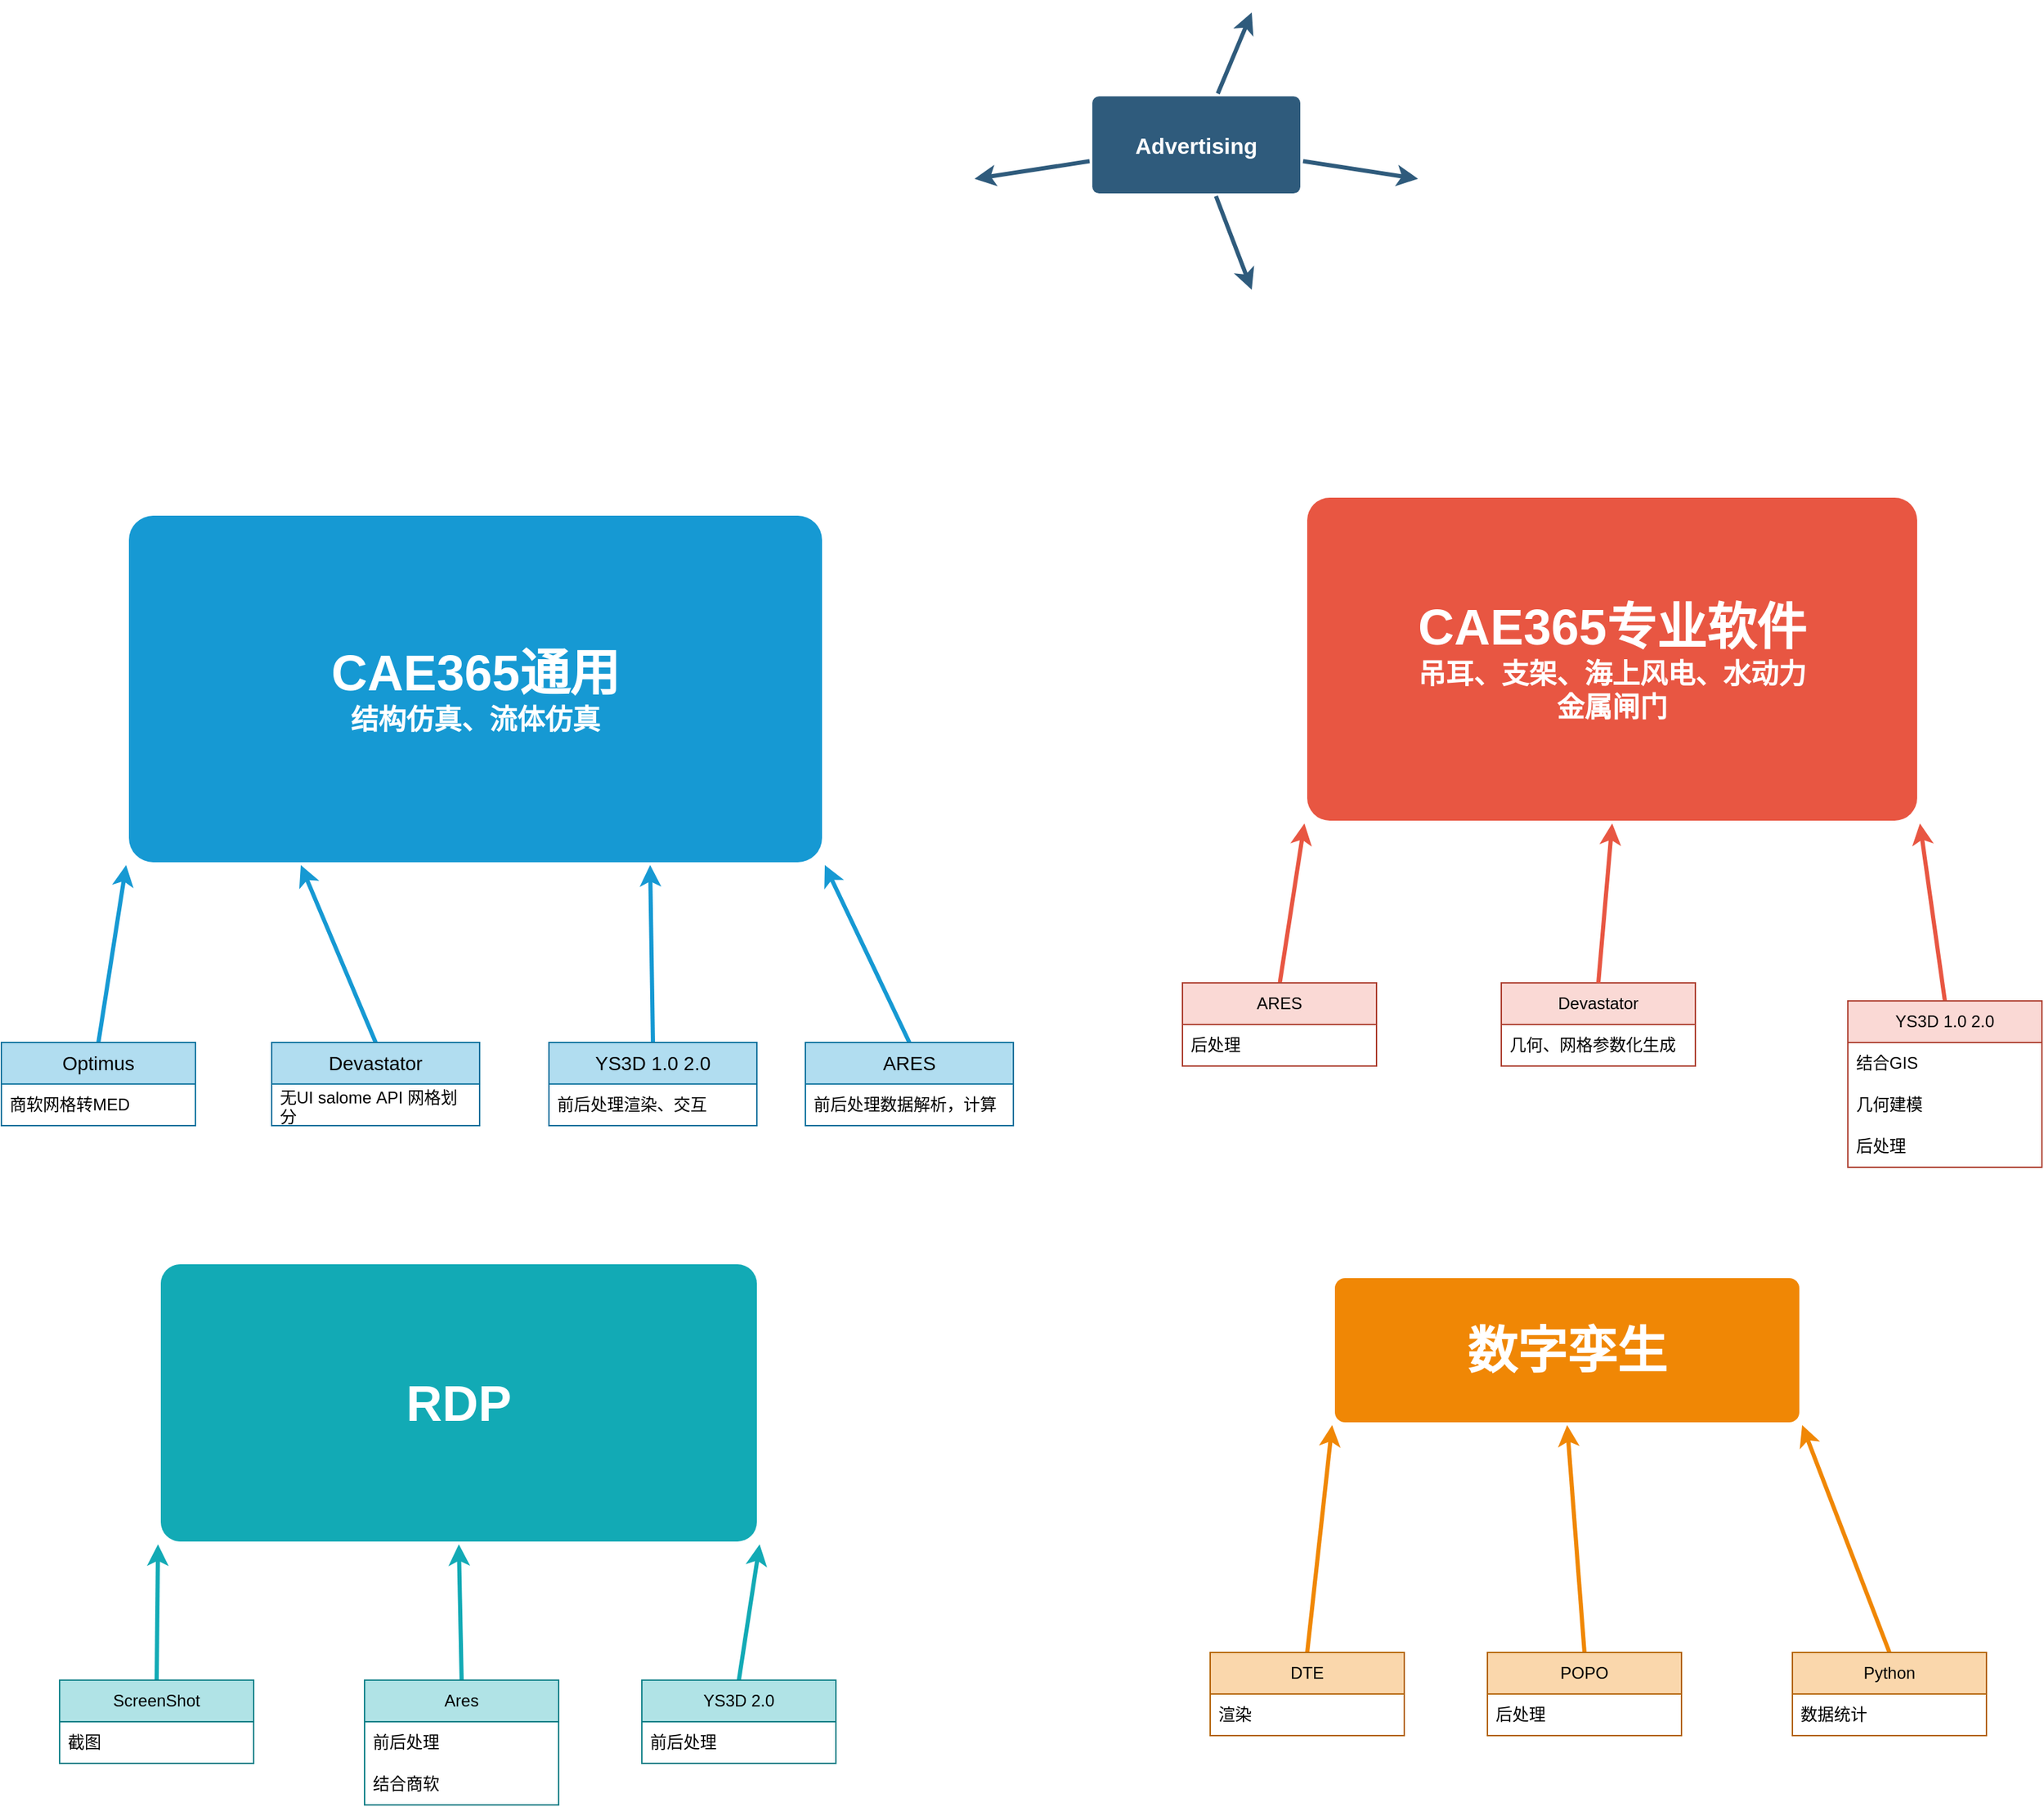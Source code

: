 <mxfile version="27.0.6">
  <diagram id="6a731a19-8d31-9384-78a2-239565b7b9f0" name="Page-1">
    <mxGraphModel dx="2541" dy="1160" grid="1" gridSize="10" guides="1" tooltips="1" connect="1" arrows="1" fold="1" page="1" pageScale="1" pageWidth="1169" pageHeight="827" background="none" math="0" shadow="0">
      <root>
        <mxCell id="0" />
        <mxCell id="1" parent="0" />
        <mxCell id="1745" value="" style="edgeStyle=none;rounded=0;jumpStyle=none;html=1;shadow=0;labelBackgroundColor=none;startArrow=none;startFill=0;endArrow=classic;endFill=1;jettySize=auto;orthogonalLoop=1;strokeColor=#2F5B7C;strokeWidth=3;fontFamily=Helvetica;fontSize=16;fontColor=#23445D;spacing=5;" parent="1" source="1749" edge="1">
          <mxGeometry relative="1" as="geometry">
            <mxPoint x="720" y="267" as="targetPoint" />
          </mxGeometry>
        </mxCell>
        <mxCell id="1746" value="" style="edgeStyle=none;rounded=0;jumpStyle=none;html=1;shadow=0;labelBackgroundColor=none;startArrow=none;startFill=0;endArrow=classic;endFill=1;jettySize=auto;orthogonalLoop=1;strokeColor=#2F5B7C;strokeWidth=3;fontFamily=Helvetica;fontSize=16;fontColor=#23445D;spacing=5;" parent="1" source="1749" edge="1">
          <mxGeometry relative="1" as="geometry">
            <mxPoint x="840" y="387" as="targetPoint" />
          </mxGeometry>
        </mxCell>
        <mxCell id="1747" value="" style="edgeStyle=none;rounded=0;jumpStyle=none;html=1;shadow=0;labelBackgroundColor=none;startArrow=none;startFill=0;endArrow=classic;endFill=1;jettySize=auto;orthogonalLoop=1;strokeColor=#2F5B7C;strokeWidth=3;fontFamily=Helvetica;fontSize=16;fontColor=#23445D;spacing=5;" parent="1" source="1749" edge="1">
          <mxGeometry relative="1" as="geometry">
            <mxPoint x="720" y="467" as="targetPoint" />
          </mxGeometry>
        </mxCell>
        <mxCell id="1748" value="" style="edgeStyle=none;rounded=0;jumpStyle=none;html=1;shadow=0;labelBackgroundColor=none;startArrow=none;startFill=0;endArrow=classic;endFill=1;jettySize=auto;orthogonalLoop=1;strokeColor=#2F5B7C;strokeWidth=3;fontFamily=Helvetica;fontSize=16;fontColor=#23445D;spacing=5;" parent="1" source="1749" edge="1">
          <mxGeometry relative="1" as="geometry">
            <mxPoint x="520" y="387" as="targetPoint" />
          </mxGeometry>
        </mxCell>
        <mxCell id="1749" value="Advertising" style="rounded=1;whiteSpace=wrap;html=1;shadow=0;labelBackgroundColor=none;strokeColor=none;strokeWidth=3;fillColor=#2F5B7C;fontFamily=Helvetica;fontSize=16;fontColor=#FFFFFF;align=center;fontStyle=1;spacing=5;arcSize=7;perimeterSpacing=2;" parent="1" vertex="1">
          <mxGeometry x="605" y="327.5" width="150" height="70" as="geometry" />
        </mxCell>
        <mxCell id="1750" value="" style="edgeStyle=none;rounded=1;jumpStyle=none;html=1;shadow=0;labelBackgroundColor=none;startArrow=none;startFill=0;jettySize=auto;orthogonalLoop=1;strokeColor=#E85642;strokeWidth=3;fontFamily=Helvetica;fontSize=14;fontColor=#FFFFFF;spacing=5;fontStyle=1;fillColor=#b0e3e6;entryX=0;entryY=1;entryDx=0;entryDy=0;exitX=0.5;exitY=0.025;exitDx=0;exitDy=0;exitPerimeter=0;" parent="1" source="hU8TNFoHVjc1xS8ysNcD-1803" target="1753" edge="1">
          <mxGeometry relative="1" as="geometry">
            <mxPoint x="745.0" y="946.0" as="sourcePoint" />
          </mxGeometry>
        </mxCell>
        <mxCell id="1753" value="&lt;font style=&quot;font-size: 36px;&quot;&gt;CAE365专业软件&lt;/font&gt;&lt;div&gt;&lt;font style=&quot;font-size: 20px;&quot;&gt;吊耳、支架、海上风电、水动力&lt;/font&gt;&lt;/div&gt;&lt;div&gt;&lt;font style=&quot;font-size: 20px;&quot;&gt;金属闸门&lt;/font&gt;&lt;/div&gt;" style="rounded=1;whiteSpace=wrap;html=1;shadow=0;labelBackgroundColor=none;strokeColor=none;strokeWidth=3;fillColor=#e85642;fontFamily=Helvetica;fontSize=14;fontColor=#FFFFFF;align=center;spacing=5;fontStyle=1;arcSize=7;perimeterSpacing=2;" parent="1" vertex="1">
          <mxGeometry x="760" y="617" width="440" height="233" as="geometry" />
        </mxCell>
        <mxCell id="1757" value="" style="edgeStyle=none;rounded=0;jumpStyle=none;html=1;shadow=0;labelBackgroundColor=none;startArrow=none;startFill=0;endArrow=classic;endFill=1;jettySize=auto;orthogonalLoop=1;strokeColor=#1699D3;strokeWidth=3;fontFamily=Helvetica;fontSize=14;fontColor=#FFFFFF;spacing=5;exitX=0.5;exitY=0;exitDx=0;exitDy=0;entryX=0;entryY=1;entryDx=0;entryDy=0;" parent="1" source="hU8TNFoHVjc1xS8ysNcD-1781" target="1760" edge="1">
          <mxGeometry relative="1" as="geometry">
            <mxPoint x="480" y="900" as="targetPoint" />
            <mxPoint x="2.0" y="1008" as="sourcePoint" />
          </mxGeometry>
        </mxCell>
        <mxCell id="1758" value="" style="edgeStyle=none;rounded=0;jumpStyle=none;html=1;shadow=0;labelBackgroundColor=none;startArrow=none;startFill=0;endArrow=classic;endFill=1;jettySize=auto;orthogonalLoop=1;strokeColor=#1699D3;strokeWidth=3;fontFamily=Helvetica;fontSize=14;fontColor=#FFFFFF;spacing=5;entryX=0.25;entryY=1;entryDx=0;entryDy=0;exitX=0.5;exitY=0;exitDx=0;exitDy=0;" parent="1" source="hU8TNFoHVjc1xS8ysNcD-1785" target="1760" edge="1">
          <mxGeometry relative="1" as="geometry">
            <mxPoint x="125.0" y="1008" as="sourcePoint" />
            <mxPoint x="565" y="934" as="targetPoint" />
          </mxGeometry>
        </mxCell>
        <mxCell id="1759" value="" style="edgeStyle=none;rounded=0;jumpStyle=none;html=1;shadow=0;labelBackgroundColor=none;startArrow=none;startFill=0;endArrow=classic;endFill=1;jettySize=auto;orthogonalLoop=1;strokeColor=#1699D3;strokeWidth=3;fontFamily=Helvetica;fontSize=14;fontColor=#FFFFFF;spacing=5;entryX=1;entryY=1;entryDx=0;entryDy=0;exitX=0.5;exitY=0;exitDx=0;exitDy=0;" parent="1" source="hU8TNFoHVjc1xS8ysNcD-1799" target="1760" edge="1">
          <mxGeometry relative="1" as="geometry">
            <mxPoint x="520" y="980" as="sourcePoint" />
            <mxPoint x="730" y="870" as="targetPoint" />
          </mxGeometry>
        </mxCell>
        <mxCell id="1760" value="&lt;font style=&quot;font-size: 36px;&quot;&gt;CAE365通用&lt;/font&gt;&lt;div&gt;&lt;font style=&quot;font-size: 20px;&quot;&gt;结构仿真、流体仿真&lt;/font&gt;&lt;/div&gt;" style="rounded=1;whiteSpace=wrap;html=1;shadow=0;labelBackgroundColor=none;strokeColor=none;strokeWidth=3;fillColor=#1699d3;fontFamily=Helvetica;fontSize=14;fontColor=#FFFFFF;align=center;spacing=5;fontStyle=1;arcSize=7;perimeterSpacing=2;" parent="1" vertex="1">
          <mxGeometry x="-90" y="630" width="500" height="250" as="geometry" />
        </mxCell>
        <mxCell id="1764" value="&lt;font style=&quot;font-size: 36px;&quot;&gt;数字孪生&lt;/font&gt;" style="rounded=1;whiteSpace=wrap;html=1;shadow=0;labelBackgroundColor=none;strokeColor=none;strokeWidth=3;fillColor=#F08705;fontFamily=Helvetica;fontSize=14;fontColor=#FFFFFF;align=center;spacing=5;fontStyle=1;arcSize=7;perimeterSpacing=2;" parent="1" vertex="1">
          <mxGeometry x="780" y="1180" width="335" height="104" as="geometry" />
        </mxCell>
        <mxCell id="1766" value="" style="edgeStyle=none;rounded=0;jumpStyle=none;html=1;shadow=0;labelBackgroundColor=none;startArrow=none;startFill=0;endArrow=classic;endFill=1;jettySize=auto;orthogonalLoop=1;strokeColor=#F08705;strokeWidth=3;fontFamily=Helvetica;fontSize=14;fontColor=#FFFFFF;spacing=5;exitX=0.5;exitY=0;exitDx=0;exitDy=0;entryX=1;entryY=1;entryDx=0;entryDy=0;" parent="1" source="hU8TNFoHVjc1xS8ysNcD-1839" target="1764" edge="1">
          <mxGeometry relative="1" as="geometry">
            <mxPoint x="1108.889" y="1258" as="targetPoint" />
          </mxGeometry>
        </mxCell>
        <mxCell id="1768" value="" style="edgeStyle=none;rounded=0;jumpStyle=none;html=1;shadow=0;labelBackgroundColor=none;startArrow=none;startFill=0;endArrow=classic;endFill=1;jettySize=auto;orthogonalLoop=1;strokeColor=#F08705;strokeWidth=3;fontFamily=Helvetica;fontSize=14;fontColor=#FFFFFF;spacing=5;exitX=0.5;exitY=0;exitDx=0;exitDy=0;entryX=0.5;entryY=1;entryDx=0;entryDy=0;" parent="1" source="hU8TNFoHVjc1xS8ysNcD-1835" target="1764" edge="1">
          <mxGeometry relative="1" as="geometry">
            <mxPoint x="980" y="1198" as="targetPoint" />
          </mxGeometry>
        </mxCell>
        <mxCell id="1770" value="" style="edgeStyle=none;rounded=0;jumpStyle=none;html=1;shadow=0;labelBackgroundColor=none;startArrow=none;startFill=0;endArrow=classic;endFill=1;jettySize=auto;orthogonalLoop=1;strokeColor=#F08705;strokeWidth=3;fontFamily=Helvetica;fontSize=14;fontColor=#FFFFFF;spacing=5;exitX=0.5;exitY=0;exitDx=0;exitDy=0;entryX=0;entryY=1;entryDx=0;entryDy=0;" parent="1" source="hU8TNFoHVjc1xS8ysNcD-1831" target="1764" edge="1">
          <mxGeometry relative="1" as="geometry">
            <mxPoint x="910" y="1350" as="targetPoint" />
          </mxGeometry>
        </mxCell>
        <mxCell id="1771" value="&lt;font style=&quot;font-size: 36px;&quot;&gt;RDP&lt;/font&gt;" style="rounded=1;whiteSpace=wrap;html=1;shadow=0;labelBackgroundColor=none;strokeColor=none;strokeWidth=3;fillColor=#12aab5;fontFamily=Helvetica;fontSize=14;fontColor=#FFFFFF;align=center;spacing=5;fontStyle=1;arcSize=7;perimeterSpacing=2;" parent="1" vertex="1">
          <mxGeometry x="-67" y="1170" width="430" height="200" as="geometry" />
        </mxCell>
        <mxCell id="1773" value="" style="edgeStyle=none;rounded=1;jumpStyle=none;html=1;shadow=0;labelBackgroundColor=none;startArrow=none;startFill=0;jettySize=auto;orthogonalLoop=1;strokeColor=#12AAB5;strokeWidth=3;fontFamily=Helvetica;fontSize=14;fontColor=#FFFFFF;spacing=5;fontStyle=1;fillColor=#b0e3e6;entryX=0;entryY=1;entryDx=0;entryDy=0;exitX=0.5;exitY=0;exitDx=0;exitDy=0;" parent="1" source="hU8TNFoHVjc1xS8ysNcD-1819" target="1771" edge="1">
          <mxGeometry relative="1" as="geometry">
            <mxPoint x="50" y="1380" as="sourcePoint" />
            <mxPoint x="-112.106" y="1428" as="targetPoint" />
          </mxGeometry>
        </mxCell>
        <mxCell id="1777" value="" style="edgeStyle=none;rounded=1;jumpStyle=none;html=1;shadow=0;labelBackgroundColor=none;startArrow=none;startFill=0;jettySize=auto;orthogonalLoop=1;strokeColor=#12AAB5;strokeWidth=3;fontFamily=Helvetica;fontSize=14;fontColor=#FFFFFF;spacing=5;fontStyle=1;fillColor=#b0e3e6;entryX=0.5;entryY=1;entryDx=0;entryDy=0;exitX=0.5;exitY=0;exitDx=0;exitDy=0;" parent="1" source="hU8TNFoHVjc1xS8ysNcD-1823" target="1771" edge="1">
          <mxGeometry relative="1" as="geometry">
            <mxPoint x="180" y="1390" as="sourcePoint" />
            <mxPoint x="307.683" y="1398" as="targetPoint" />
          </mxGeometry>
        </mxCell>
        <mxCell id="1779" value="" style="edgeStyle=none;rounded=1;jumpStyle=none;html=1;shadow=0;labelBackgroundColor=none;startArrow=none;startFill=0;jettySize=auto;orthogonalLoop=1;strokeColor=#12AAB5;strokeWidth=3;fontFamily=Helvetica;fontSize=14;fontColor=#FFFFFF;spacing=5;fontStyle=1;fillColor=#b0e3e6;entryX=1;entryY=1;entryDx=0;entryDy=0;exitX=0.5;exitY=0;exitDx=0;exitDy=0;" parent="1" source="hU8TNFoHVjc1xS8ysNcD-1827" target="1771" edge="1">
          <mxGeometry relative="1" as="geometry">
            <mxPoint x="300" y="1370" as="sourcePoint" />
            <mxPoint x="474.93" y="1408" as="targetPoint" />
          </mxGeometry>
        </mxCell>
        <mxCell id="rSEE2Miv-pQjoeNsD3oL-1780" value="" style="edgeStyle=none;rounded=0;jumpStyle=none;html=1;shadow=0;labelBackgroundColor=none;startArrow=none;startFill=0;endArrow=classic;endFill=1;jettySize=auto;orthogonalLoop=1;strokeColor=#1699D3;strokeWidth=3;fontFamily=Helvetica;fontSize=14;fontColor=#FFFFFF;spacing=5;entryX=0.75;entryY=1;entryDx=0;entryDy=0;exitX=0.5;exitY=0;exitDx=0;exitDy=0;" parent="1" source="hU8TNFoHVjc1xS8ysNcD-1797" target="1760" edge="1">
          <mxGeometry relative="1" as="geometry">
            <mxPoint x="325" y="1008" as="sourcePoint" />
            <mxPoint x="445" y="812" as="targetPoint" />
          </mxGeometry>
        </mxCell>
        <mxCell id="hU8TNFoHVjc1xS8ysNcD-1781" value="&lt;span style=&quot;font-size: 14px;&quot;&gt;&lt;font style=&quot;color: rgb(0, 0, 0);&quot;&gt;Optimus&lt;/font&gt;&lt;/span&gt;" style="swimlane;fontStyle=0;childLayout=stackLayout;horizontal=1;startSize=30;horizontalStack=0;resizeParent=1;resizeParentMax=0;resizeLast=0;collapsible=1;marginBottom=0;whiteSpace=wrap;html=1;fillColor=#b1ddf0;strokeColor=#10739e;" vertex="1" parent="1">
          <mxGeometry x="-182" y="1010" width="140" height="60" as="geometry">
            <mxRectangle x="-145" y="1100" width="60" height="30" as="alternateBounds" />
          </mxGeometry>
        </mxCell>
        <mxCell id="hU8TNFoHVjc1xS8ysNcD-1782" value="商软网格转MED" style="text;align=left;verticalAlign=middle;spacingLeft=4;spacingRight=4;overflow=hidden;points=[[0,0.5],[1,0.5]];portConstraint=eastwest;rotatable=0;whiteSpace=wrap;html=1;" vertex="1" parent="hU8TNFoHVjc1xS8ysNcD-1781">
          <mxGeometry y="30" width="140" height="30" as="geometry" />
        </mxCell>
        <mxCell id="hU8TNFoHVjc1xS8ysNcD-1785" value="&lt;span style=&quot;font-size: 14px;&quot;&gt;Devastator&lt;/span&gt;" style="swimlane;fontStyle=0;childLayout=stackLayout;horizontal=1;startSize=30;horizontalStack=0;resizeParent=1;resizeParentMax=0;resizeLast=0;collapsible=1;marginBottom=0;whiteSpace=wrap;html=1;fillColor=#b1ddf0;strokeColor=#10739e;movable=1;resizable=1;rotatable=1;deletable=1;editable=1;locked=0;connectable=1;" vertex="1" parent="1">
          <mxGeometry x="13" y="1010" width="150" height="60" as="geometry">
            <mxRectangle x="-145" y="1100" width="60" height="30" as="alternateBounds" />
          </mxGeometry>
        </mxCell>
        <mxCell id="hU8TNFoHVjc1xS8ysNcD-1786" value="无UI&amp;nbsp;salome&amp;nbsp;API&amp;nbsp;网格划分" style="text;align=left;verticalAlign=middle;spacingLeft=4;spacingRight=4;overflow=hidden;points=[[0,0.5],[1,0.5]];portConstraint=eastwest;rotatable=1;whiteSpace=wrap;html=1;movable=1;resizable=1;deletable=1;editable=1;locked=0;connectable=1;" vertex="1" parent="hU8TNFoHVjc1xS8ysNcD-1785">
          <mxGeometry y="30" width="150" height="30" as="geometry" />
        </mxCell>
        <mxCell id="hU8TNFoHVjc1xS8ysNcD-1797" value="&lt;span style=&quot;font-size: 14px;&quot;&gt;YS3D 1.0 2.0&lt;/span&gt;" style="swimlane;fontStyle=0;childLayout=stackLayout;horizontal=1;startSize=30;horizontalStack=0;resizeParent=1;resizeParentMax=0;resizeLast=0;collapsible=1;marginBottom=0;whiteSpace=wrap;html=1;fillColor=#b1ddf0;strokeColor=#10739e;movable=1;resizable=1;rotatable=1;deletable=1;editable=1;locked=0;connectable=1;" vertex="1" parent="1">
          <mxGeometry x="213" y="1010" width="150" height="60" as="geometry">
            <mxRectangle x="-145" y="1100" width="60" height="30" as="alternateBounds" />
          </mxGeometry>
        </mxCell>
        <mxCell id="hU8TNFoHVjc1xS8ysNcD-1798" value="前后处理渲染、交互" style="text;align=left;verticalAlign=middle;spacingLeft=4;spacingRight=4;overflow=hidden;points=[[0,0.5],[1,0.5]];portConstraint=eastwest;rotatable=1;whiteSpace=wrap;html=1;movable=1;resizable=1;deletable=1;editable=1;locked=0;connectable=1;" vertex="1" parent="hU8TNFoHVjc1xS8ysNcD-1797">
          <mxGeometry y="30" width="150" height="30" as="geometry" />
        </mxCell>
        <mxCell id="hU8TNFoHVjc1xS8ysNcD-1799" value="&lt;span style=&quot;font-size: 14px;&quot;&gt;ARES&lt;/span&gt;" style="swimlane;fontStyle=0;childLayout=stackLayout;horizontal=1;startSize=30;horizontalStack=0;resizeParent=1;resizeParentMax=0;resizeLast=0;collapsible=1;marginBottom=0;whiteSpace=wrap;html=1;fillColor=#b1ddf0;strokeColor=#10739e;movable=1;resizable=1;rotatable=1;deletable=1;editable=1;locked=0;connectable=1;" vertex="1" parent="1">
          <mxGeometry x="398" y="1010" width="150" height="60" as="geometry">
            <mxRectangle x="-145" y="1100" width="60" height="30" as="alternateBounds" />
          </mxGeometry>
        </mxCell>
        <mxCell id="hU8TNFoHVjc1xS8ysNcD-1800" value="前后处理数据解析，计算" style="text;align=left;verticalAlign=middle;spacingLeft=4;spacingRight=4;overflow=hidden;points=[[0,0.5],[1,0.5]];portConstraint=eastwest;rotatable=1;whiteSpace=wrap;html=1;movable=1;resizable=1;deletable=1;editable=1;locked=0;connectable=1;" vertex="1" parent="hU8TNFoHVjc1xS8ysNcD-1799">
          <mxGeometry y="30" width="150" height="30" as="geometry" />
        </mxCell>
        <mxCell id="hU8TNFoHVjc1xS8ysNcD-1803" value="ARES" style="swimlane;fontStyle=0;childLayout=stackLayout;horizontal=1;startSize=30;horizontalStack=0;resizeParent=1;resizeParentMax=0;resizeLast=0;collapsible=1;marginBottom=0;whiteSpace=wrap;html=1;strokeColor=#ae4132;align=center;verticalAlign=middle;fontFamily=Helvetica;fontSize=12;resizable=1;fillColor=#fad9d5;" vertex="1" parent="1">
          <mxGeometry x="670" y="967" width="140" height="60" as="geometry" />
        </mxCell>
        <mxCell id="hU8TNFoHVjc1xS8ysNcD-1804" value="后处理" style="text;strokeColor=none;fillColor=none;align=left;verticalAlign=middle;spacingLeft=4;spacingRight=4;overflow=hidden;points=[[0,0.5],[1,0.5]];portConstraint=eastwest;rotatable=0;whiteSpace=wrap;html=1;fontFamily=Helvetica;fontSize=12;fontColor=default;fontStyle=0;resizable=1;horizontal=1;" vertex="1" parent="hU8TNFoHVjc1xS8ysNcD-1803">
          <mxGeometry y="30" width="140" height="30" as="geometry" />
        </mxCell>
        <mxCell id="hU8TNFoHVjc1xS8ysNcD-1809" value="Devastator" style="swimlane;fontStyle=0;childLayout=stackLayout;horizontal=1;startSize=30;horizontalStack=0;resizeParent=1;resizeParentMax=0;resizeLast=0;collapsible=1;marginBottom=0;whiteSpace=wrap;html=1;strokeColor=#ae4132;align=center;verticalAlign=middle;fontFamily=Helvetica;fontSize=12;resizable=1;fillColor=#fad9d5;" vertex="1" parent="1">
          <mxGeometry x="900" y="967" width="140" height="60" as="geometry" />
        </mxCell>
        <mxCell id="hU8TNFoHVjc1xS8ysNcD-1810" value="几何、网格参数化生成" style="text;strokeColor=none;fillColor=none;align=left;verticalAlign=middle;spacingLeft=4;spacingRight=4;overflow=hidden;points=[[0,0.5],[1,0.5]];portConstraint=eastwest;rotatable=0;whiteSpace=wrap;html=1;fontFamily=Helvetica;fontSize=12;fontColor=default;fontStyle=0;resizable=1;horizontal=1;" vertex="1" parent="hU8TNFoHVjc1xS8ysNcD-1809">
          <mxGeometry y="30" width="140" height="30" as="geometry" />
        </mxCell>
        <mxCell id="hU8TNFoHVjc1xS8ysNcD-1817" value="" style="edgeStyle=none;rounded=1;jumpStyle=none;html=1;shadow=0;labelBackgroundColor=none;startArrow=none;startFill=0;jettySize=auto;orthogonalLoop=1;strokeColor=#E85642;strokeWidth=3;fontFamily=Helvetica;fontSize=14;fontColor=#FFFFFF;spacing=5;fontStyle=1;fillColor=#b0e3e6;entryX=0.5;entryY=1;entryDx=0;entryDy=0;exitX=0.5;exitY=0;exitDx=0;exitDy=0;" edge="1" parent="1" source="hU8TNFoHVjc1xS8ysNcD-1809" target="1753">
          <mxGeometry relative="1" as="geometry">
            <mxPoint x="750" y="988" as="sourcePoint" />
            <mxPoint x="768" y="870" as="targetPoint" />
          </mxGeometry>
        </mxCell>
        <mxCell id="hU8TNFoHVjc1xS8ysNcD-1818" value="" style="edgeStyle=none;rounded=1;jumpStyle=none;html=1;shadow=0;labelBackgroundColor=none;startArrow=none;startFill=0;jettySize=auto;orthogonalLoop=1;strokeColor=#E85642;strokeWidth=3;fontFamily=Helvetica;fontSize=14;fontColor=#FFFFFF;spacing=5;fontStyle=1;fillColor=#b0e3e6;entryX=1;entryY=1;entryDx=0;entryDy=0;exitX=0.5;exitY=0;exitDx=0;exitDy=0;" edge="1" parent="1" source="hU8TNFoHVjc1xS8ysNcD-1844" target="1753">
          <mxGeometry relative="1" as="geometry">
            <mxPoint x="1220" y="967" as="sourcePoint" />
            <mxPoint x="1060" y="880" as="targetPoint" />
          </mxGeometry>
        </mxCell>
        <mxCell id="hU8TNFoHVjc1xS8ysNcD-1819" value="ScreenShot" style="swimlane;fontStyle=0;childLayout=stackLayout;horizontal=1;startSize=30;horizontalStack=0;resizeParent=1;resizeParentMax=0;resizeLast=0;collapsible=1;marginBottom=0;whiteSpace=wrap;html=1;strokeColor=#0e8088;align=center;verticalAlign=middle;fontFamily=Helvetica;fontSize=12;resizable=1;fillColor=#b0e3e6;" vertex="1" parent="1">
          <mxGeometry x="-140" y="1470" width="140" height="60" as="geometry" />
        </mxCell>
        <mxCell id="hU8TNFoHVjc1xS8ysNcD-1820" value="截图" style="text;strokeColor=none;fillColor=none;align=left;verticalAlign=middle;spacingLeft=4;spacingRight=4;overflow=hidden;points=[[0,0.5],[1,0.5]];portConstraint=eastwest;rotatable=0;whiteSpace=wrap;html=1;fontFamily=Helvetica;fontSize=12;fontColor=default;fontStyle=0;resizable=1;horizontal=1;" vertex="1" parent="hU8TNFoHVjc1xS8ysNcD-1819">
          <mxGeometry y="30" width="140" height="30" as="geometry" />
        </mxCell>
        <mxCell id="hU8TNFoHVjc1xS8ysNcD-1823" value="Ares" style="swimlane;fontStyle=0;childLayout=stackLayout;horizontal=1;startSize=30;horizontalStack=0;resizeParent=1;resizeParentMax=0;resizeLast=0;collapsible=1;marginBottom=0;whiteSpace=wrap;html=1;strokeColor=#0e8088;align=center;verticalAlign=middle;fontFamily=Helvetica;fontSize=12;resizable=1;fillColor=#b0e3e6;" vertex="1" parent="1">
          <mxGeometry x="80" y="1470" width="140" height="90" as="geometry" />
        </mxCell>
        <mxCell id="hU8TNFoHVjc1xS8ysNcD-1824" value="前后处理" style="text;strokeColor=none;fillColor=none;align=left;verticalAlign=middle;spacingLeft=4;spacingRight=4;overflow=hidden;points=[[0,0.5],[1,0.5]];portConstraint=eastwest;rotatable=0;whiteSpace=wrap;html=1;fontFamily=Helvetica;fontSize=12;fontColor=default;fontStyle=0;resizable=1;horizontal=1;" vertex="1" parent="hU8TNFoHVjc1xS8ysNcD-1823">
          <mxGeometry y="30" width="140" height="30" as="geometry" />
        </mxCell>
        <mxCell id="hU8TNFoHVjc1xS8ysNcD-1825" value="结合商软" style="text;strokeColor=none;fillColor=none;align=left;verticalAlign=middle;spacingLeft=4;spacingRight=4;overflow=hidden;points=[[0,0.5],[1,0.5]];portConstraint=eastwest;rotatable=0;whiteSpace=wrap;html=1;fontFamily=Helvetica;fontSize=12;fontColor=default;fontStyle=0;resizable=1;horizontal=1;" vertex="1" parent="hU8TNFoHVjc1xS8ysNcD-1823">
          <mxGeometry y="60" width="140" height="30" as="geometry" />
        </mxCell>
        <mxCell id="hU8TNFoHVjc1xS8ysNcD-1827" value="YS3D 2.0" style="swimlane;fontStyle=0;childLayout=stackLayout;horizontal=1;startSize=30;horizontalStack=0;resizeParent=1;resizeParentMax=0;resizeLast=0;collapsible=1;marginBottom=0;whiteSpace=wrap;html=1;strokeColor=#0e8088;align=center;verticalAlign=middle;fontFamily=Helvetica;fontSize=12;resizable=1;fillColor=#b0e3e6;" vertex="1" parent="1">
          <mxGeometry x="280" y="1470" width="140" height="60" as="geometry" />
        </mxCell>
        <mxCell id="hU8TNFoHVjc1xS8ysNcD-1828" value="前后处理" style="text;strokeColor=none;fillColor=none;align=left;verticalAlign=middle;spacingLeft=4;spacingRight=4;overflow=hidden;points=[[0,0.5],[1,0.5]];portConstraint=eastwest;rotatable=0;whiteSpace=wrap;html=1;fontFamily=Helvetica;fontSize=12;fontColor=default;fontStyle=0;resizable=1;horizontal=1;" vertex="1" parent="hU8TNFoHVjc1xS8ysNcD-1827">
          <mxGeometry y="30" width="140" height="30" as="geometry" />
        </mxCell>
        <mxCell id="hU8TNFoHVjc1xS8ysNcD-1831" value="DTE" style="swimlane;fontStyle=0;childLayout=stackLayout;horizontal=1;startSize=30;horizontalStack=0;resizeParent=1;resizeParentMax=0;resizeLast=0;collapsible=1;marginBottom=0;whiteSpace=wrap;html=1;strokeColor=#b46504;align=center;verticalAlign=middle;fontFamily=Helvetica;fontSize=12;resizable=1;fillColor=#fad7ac;" vertex="1" parent="1">
          <mxGeometry x="690" y="1450" width="140" height="60" as="geometry" />
        </mxCell>
        <mxCell id="hU8TNFoHVjc1xS8ysNcD-1832" value="渲染" style="text;strokeColor=none;fillColor=none;align=left;verticalAlign=middle;spacingLeft=4;spacingRight=4;overflow=hidden;points=[[0,0.5],[1,0.5]];portConstraint=eastwest;rotatable=0;whiteSpace=wrap;html=1;fontFamily=Helvetica;fontSize=12;fontColor=default;fontStyle=0;resizable=1;horizontal=1;" vertex="1" parent="hU8TNFoHVjc1xS8ysNcD-1831">
          <mxGeometry y="30" width="140" height="30" as="geometry" />
        </mxCell>
        <mxCell id="hU8TNFoHVjc1xS8ysNcD-1835" value="POPO" style="swimlane;fontStyle=0;childLayout=stackLayout;horizontal=1;startSize=30;horizontalStack=0;resizeParent=1;resizeParentMax=0;resizeLast=0;collapsible=1;marginBottom=0;whiteSpace=wrap;html=1;strokeColor=#b46504;align=center;verticalAlign=middle;fontFamily=Helvetica;fontSize=12;resizable=1;fillColor=#fad7ac;" vertex="1" parent="1">
          <mxGeometry x="890" y="1450" width="140" height="60" as="geometry" />
        </mxCell>
        <mxCell id="hU8TNFoHVjc1xS8ysNcD-1836" value="后处理" style="text;strokeColor=none;fillColor=none;align=left;verticalAlign=middle;spacingLeft=4;spacingRight=4;overflow=hidden;points=[[0,0.5],[1,0.5]];portConstraint=eastwest;rotatable=0;whiteSpace=wrap;html=1;fontFamily=Helvetica;fontSize=12;fontColor=default;fontStyle=0;resizable=1;horizontal=1;" vertex="1" parent="hU8TNFoHVjc1xS8ysNcD-1835">
          <mxGeometry y="30" width="140" height="30" as="geometry" />
        </mxCell>
        <mxCell id="hU8TNFoHVjc1xS8ysNcD-1839" value="Python" style="swimlane;fontStyle=0;childLayout=stackLayout;horizontal=1;startSize=30;horizontalStack=0;resizeParent=1;resizeParentMax=0;resizeLast=0;collapsible=1;marginBottom=0;whiteSpace=wrap;html=1;strokeColor=#b46504;align=center;verticalAlign=middle;fontFamily=Helvetica;fontSize=12;resizable=1;fillColor=#fad7ac;" vertex="1" parent="1">
          <mxGeometry x="1110" y="1450" width="140" height="60" as="geometry" />
        </mxCell>
        <mxCell id="hU8TNFoHVjc1xS8ysNcD-1840" value="数据统计" style="text;strokeColor=none;fillColor=none;align=left;verticalAlign=middle;spacingLeft=4;spacingRight=4;overflow=hidden;points=[[0,0.5],[1,0.5]];portConstraint=eastwest;rotatable=0;whiteSpace=wrap;html=1;fontFamily=Helvetica;fontSize=12;fontColor=default;fontStyle=0;resizable=1;horizontal=1;" vertex="1" parent="hU8TNFoHVjc1xS8ysNcD-1839">
          <mxGeometry y="30" width="140" height="30" as="geometry" />
        </mxCell>
        <mxCell id="hU8TNFoHVjc1xS8ysNcD-1844" value="YS3D 1.0 2.0" style="swimlane;fontStyle=0;childLayout=stackLayout;horizontal=1;startSize=30;horizontalStack=0;resizeParent=1;resizeParentMax=0;resizeLast=0;collapsible=1;marginBottom=0;whiteSpace=wrap;html=1;strokeColor=#ae4132;align=center;verticalAlign=middle;fontFamily=Helvetica;fontSize=12;resizable=1;fillColor=#fad9d5;" vertex="1" parent="1">
          <mxGeometry x="1150" y="980" width="140" height="120" as="geometry" />
        </mxCell>
        <mxCell id="hU8TNFoHVjc1xS8ysNcD-1845" value="结合GIS" style="text;strokeColor=none;fillColor=none;align=left;verticalAlign=middle;spacingLeft=4;spacingRight=4;overflow=hidden;points=[[0,0.5],[1,0.5]];portConstraint=eastwest;rotatable=0;whiteSpace=wrap;html=1;fontFamily=Helvetica;fontSize=12;fontColor=default;fontStyle=0;resizable=1;horizontal=1;" vertex="1" parent="hU8TNFoHVjc1xS8ysNcD-1844">
          <mxGeometry y="30" width="140" height="30" as="geometry" />
        </mxCell>
        <mxCell id="hU8TNFoHVjc1xS8ysNcD-1846" value="几何建模" style="text;strokeColor=none;fillColor=none;align=left;verticalAlign=middle;spacingLeft=4;spacingRight=4;overflow=hidden;points=[[0,0.5],[1,0.5]];portConstraint=eastwest;rotatable=0;whiteSpace=wrap;html=1;fontFamily=Helvetica;fontSize=12;fontColor=default;fontStyle=0;resizable=1;horizontal=1;" vertex="1" parent="hU8TNFoHVjc1xS8ysNcD-1844">
          <mxGeometry y="60" width="140" height="30" as="geometry" />
        </mxCell>
        <mxCell id="hU8TNFoHVjc1xS8ysNcD-1847" value="后处理" style="text;strokeColor=none;fillColor=none;align=left;verticalAlign=middle;spacingLeft=4;spacingRight=4;overflow=hidden;points=[[0,0.5],[1,0.5]];portConstraint=eastwest;rotatable=0;whiteSpace=wrap;html=1;fontFamily=Helvetica;fontSize=12;fontColor=default;fontStyle=0;resizable=1;horizontal=1;" vertex="1" parent="hU8TNFoHVjc1xS8ysNcD-1844">
          <mxGeometry y="90" width="140" height="30" as="geometry" />
        </mxCell>
      </root>
    </mxGraphModel>
  </diagram>
</mxfile>
